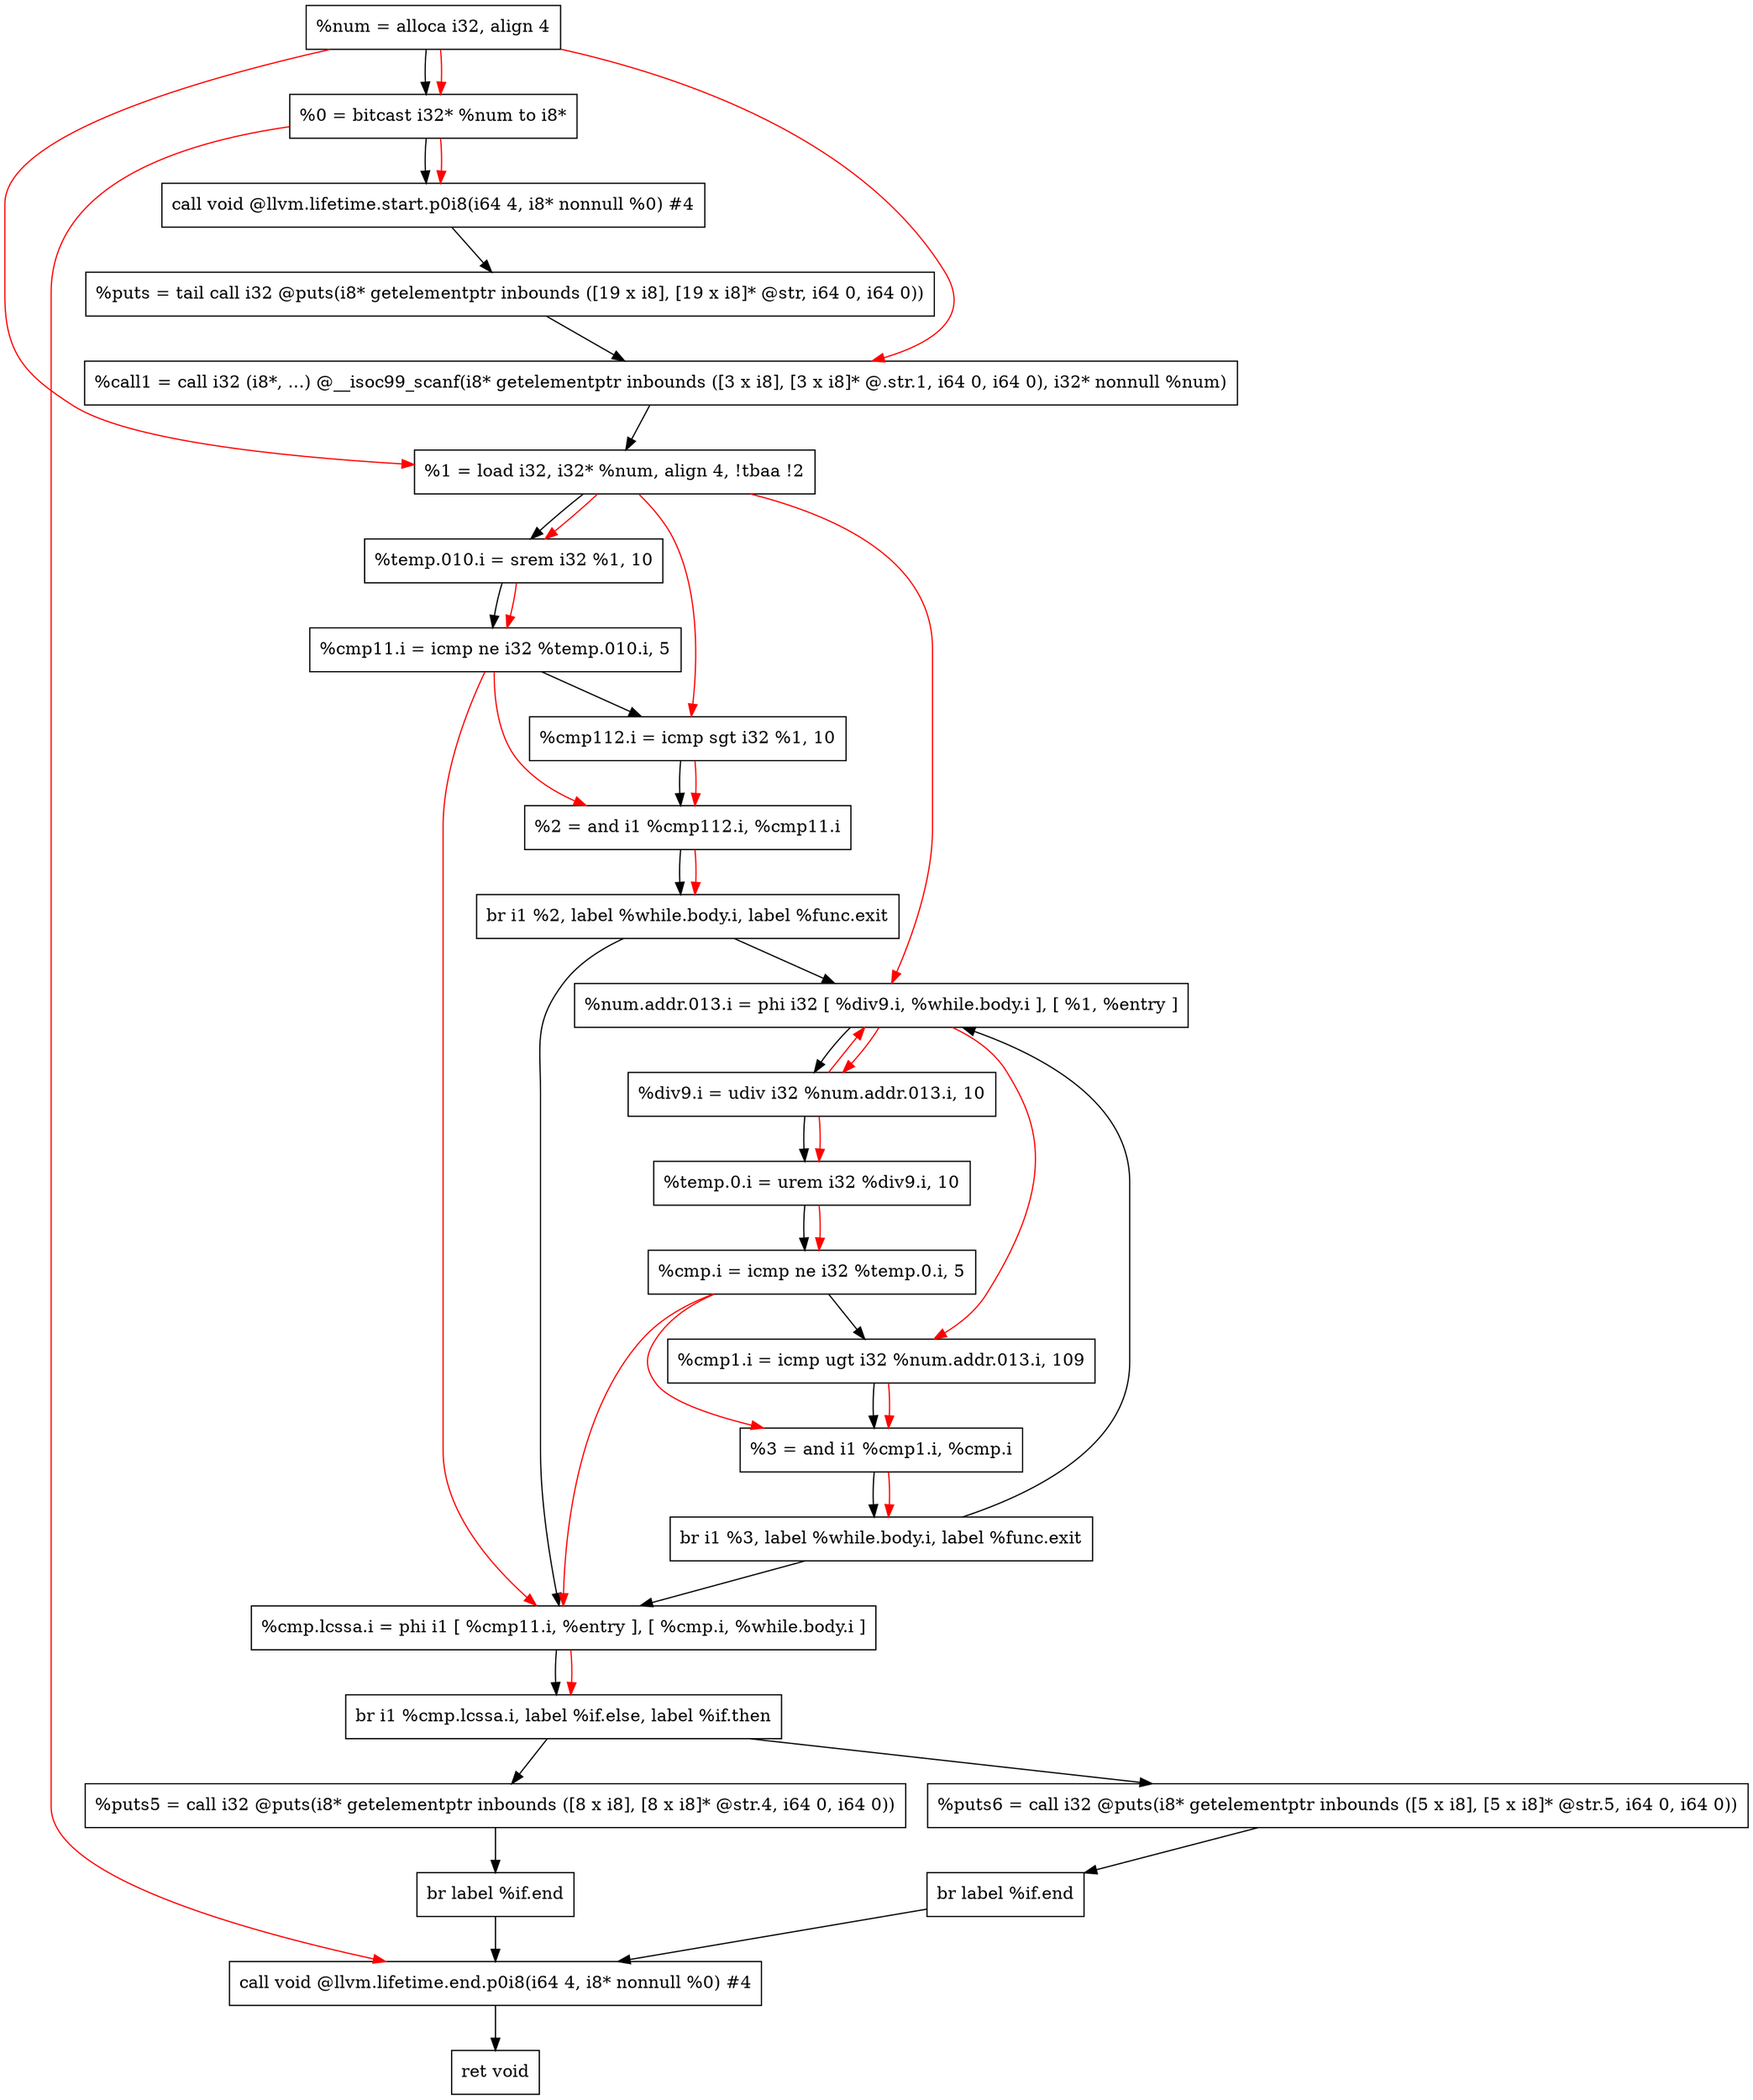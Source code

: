 digraph "CDFG for'main' function" {
	Node0x55b829468608[shape=record, label="  %num = alloca i32, align 4"];
	Node0x55b829468688[shape=record, label="  %0 = bitcast i32* %num to i8*"];
	Node0x55b8294688c8[shape=record, label="  call void @llvm.lifetime.start.p0i8(i64 4, i8* nonnull %0) #4"];
	Node0x55b829468c90[shape=record, label="  %puts = tail call i32 @puts(i8* getelementptr inbounds ([19 x i8], [19 x i8]* @str, i64 0, i64 0))"];
	Node0x55b829468f68[shape=record, label="  %call1 = call i32 (i8*, ...) @__isoc99_scanf(i8* getelementptr inbounds ([3 x i8], [3 x i8]* @.str.1, i64 0, i64 0), i32* nonnull %num)"];
	Node0x55b829469028[shape=record, label="  %1 = load i32, i32* %num, align 4, !tbaa !2"];
	Node0x55b82946a000[shape=record, label="  %temp.010.i = srem i32 %1, 10"];
	Node0x55b82946a0a0[shape=record, label="  %cmp11.i = icmp ne i32 %temp.010.i, 5"];
	Node0x55b82946a110[shape=record, label="  %cmp112.i = icmp sgt i32 %1, 10"];
	Node0x55b82946a1b0[shape=record, label="  %2 = and i1 %cmp112.i, %cmp11.i"];
	Node0x55b82946a428[shape=record, label="  br i1 %2, label %while.body.i, label %func.exit"];
	Node0x55b82946a4a8[shape=record, label="  %num.addr.013.i = phi i32 [ %div9.i, %while.body.i ], [ %1, %entry ]"];
	Node0x55b82946a5a0[shape=record, label="  %div9.i = udiv i32 %num.addr.013.i, 10"];
	Node0x55b82946a610[shape=record, label="  %temp.0.i = urem i32 %div9.i, 10"];
	Node0x55b82946a680[shape=record, label="  %cmp.i = icmp ne i32 %temp.0.i, 5"];
	Node0x55b82946a8b0[shape=record, label="  %cmp1.i = icmp ugt i32 %num.addr.013.i, 109"];
	Node0x55b82946a940[shape=record, label="  %3 = and i1 %cmp1.i, %cmp.i"];
	Node0x55b82946a9c8[shape=record, label="  br i1 %3, label %while.body.i, label %func.exit"];
	Node0x55b82946aa18[shape=record, label="  %cmp.lcssa.i = phi i1 [ %cmp11.i, %entry ], [ %cmp.i, %while.body.i ]"];
	Node0x55b82946ac08[shape=record, label="  br i1 %cmp.lcssa.i, label %if.else, label %if.then"];
	Node0x55b82946ad20[shape=record, label="  %puts6 = call i32 @puts(i8* getelementptr inbounds ([5 x i8], [5 x i8]* @str.5, i64 0, i64 0))"];
	Node0x55b82946ae48[shape=record, label="  br label %if.end"];
	Node0x55b82946af60[shape=record, label="  %puts5 = call i32 @puts(i8* getelementptr inbounds ([8 x i8], [8 x i8]* @str.4, i64 0, i64 0))"];
	Node0x55b82946a398[shape=record, label="  br label %if.end"];
	Node0x55b82946b108[shape=record, label="  call void @llvm.lifetime.end.p0i8(i64 4, i8* nonnull %0) #4"];
	Node0x55b82946b1b0[shape=record, label="  ret void"];
	Node0x55b829468608 -> Node0x55b829468688
	Node0x55b829468688 -> Node0x55b8294688c8
	Node0x55b8294688c8 -> Node0x55b829468c90
	Node0x55b829468c90 -> Node0x55b829468f68
	Node0x55b829468f68 -> Node0x55b829469028
	Node0x55b829469028 -> Node0x55b82946a000
	Node0x55b82946a000 -> Node0x55b82946a0a0
	Node0x55b82946a0a0 -> Node0x55b82946a110
	Node0x55b82946a110 -> Node0x55b82946a1b0
	Node0x55b82946a1b0 -> Node0x55b82946a428
	Node0x55b82946a428 -> Node0x55b82946a4a8
	Node0x55b82946a428 -> Node0x55b82946aa18
	Node0x55b82946a4a8 -> Node0x55b82946a5a0
	Node0x55b82946a5a0 -> Node0x55b82946a610
	Node0x55b82946a610 -> Node0x55b82946a680
	Node0x55b82946a680 -> Node0x55b82946a8b0
	Node0x55b82946a8b0 -> Node0x55b82946a940
	Node0x55b82946a940 -> Node0x55b82946a9c8
	Node0x55b82946a9c8 -> Node0x55b82946a4a8
	Node0x55b82946a9c8 -> Node0x55b82946aa18
	Node0x55b82946aa18 -> Node0x55b82946ac08
	Node0x55b82946ac08 -> Node0x55b82946af60
	Node0x55b82946ac08 -> Node0x55b82946ad20
	Node0x55b82946ad20 -> Node0x55b82946ae48
	Node0x55b82946ae48 -> Node0x55b82946b108
	Node0x55b82946af60 -> Node0x55b82946a398
	Node0x55b82946a398 -> Node0x55b82946b108
	Node0x55b82946b108 -> Node0x55b82946b1b0
edge [color=red]
	Node0x55b829468608 -> Node0x55b829468688
	Node0x55b829468688 -> Node0x55b8294688c8
	Node0x55b829468608 -> Node0x55b829468f68
	Node0x55b829468608 -> Node0x55b829469028
	Node0x55b829469028 -> Node0x55b82946a000
	Node0x55b82946a000 -> Node0x55b82946a0a0
	Node0x55b829469028 -> Node0x55b82946a110
	Node0x55b82946a110 -> Node0x55b82946a1b0
	Node0x55b82946a0a0 -> Node0x55b82946a1b0
	Node0x55b82946a1b0 -> Node0x55b82946a428
	Node0x55b82946a5a0 -> Node0x55b82946a4a8
	Node0x55b829469028 -> Node0x55b82946a4a8
	Node0x55b82946a4a8 -> Node0x55b82946a5a0
	Node0x55b82946a5a0 -> Node0x55b82946a610
	Node0x55b82946a610 -> Node0x55b82946a680
	Node0x55b82946a4a8 -> Node0x55b82946a8b0
	Node0x55b82946a8b0 -> Node0x55b82946a940
	Node0x55b82946a680 -> Node0x55b82946a940
	Node0x55b82946a940 -> Node0x55b82946a9c8
	Node0x55b82946a0a0 -> Node0x55b82946aa18
	Node0x55b82946a680 -> Node0x55b82946aa18
	Node0x55b82946aa18 -> Node0x55b82946ac08
	Node0x55b829468688 -> Node0x55b82946b108
}
